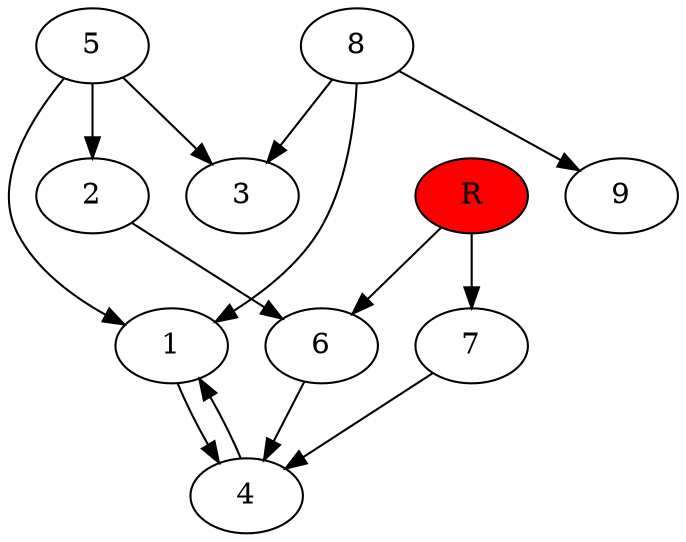 digraph prb4134 {
	1
	2
	3
	4
	5
	6
	7
	8
	R [fillcolor="#ff0000" style=filled]
	1 -> 4
	2 -> 6
	4 -> 1
	5 -> 1
	5 -> 2
	5 -> 3
	6 -> 4
	7 -> 4
	8 -> 1
	8 -> 3
	8 -> 9
	R -> 6
	R -> 7
}
